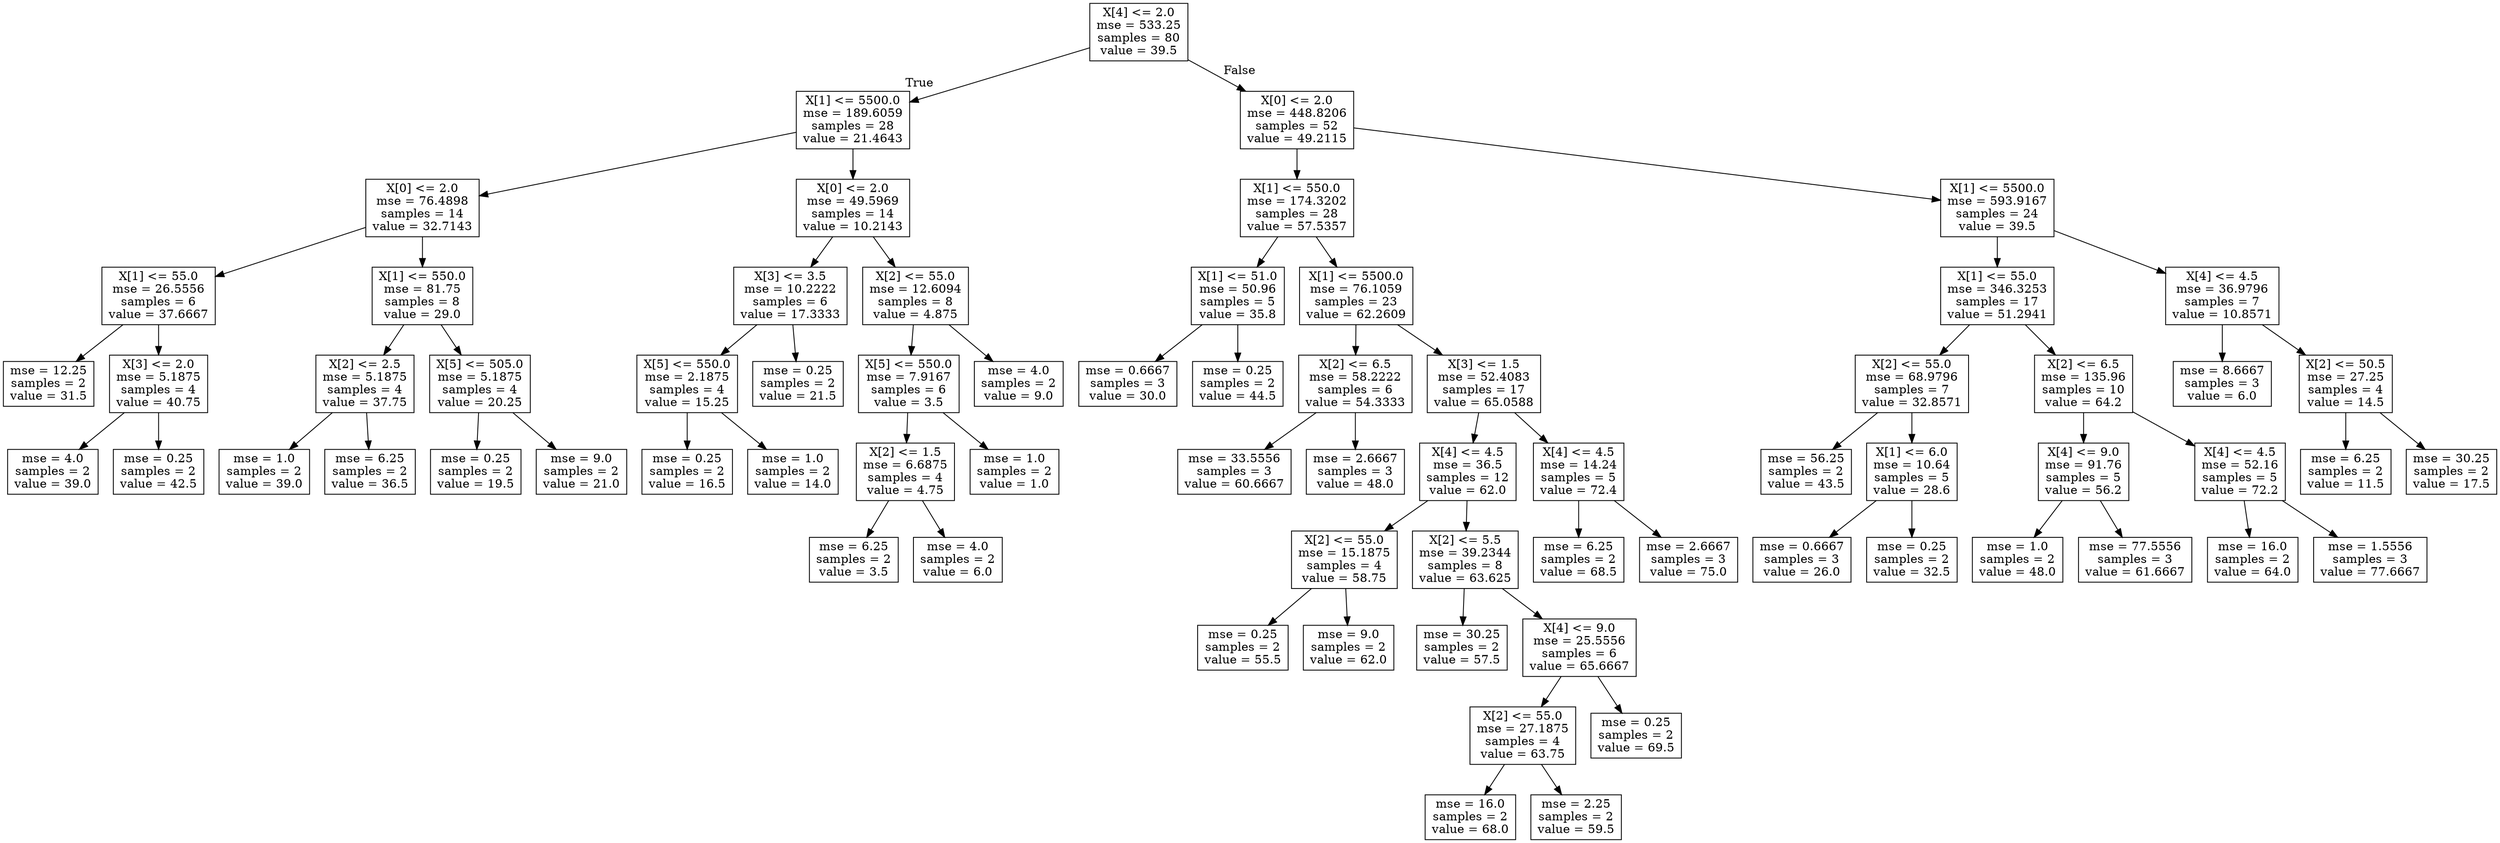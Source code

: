digraph Tree {
node [shape=box] ;
0 [label="X[4] <= 2.0\nmse = 533.25\nsamples = 80\nvalue = 39.5"] ;
1 [label="X[1] <= 5500.0\nmse = 189.6059\nsamples = 28\nvalue = 21.4643"] ;
0 -> 1 [labeldistance=2.5, labelangle=45, headlabel="True"] ;
2 [label="X[0] <= 2.0\nmse = 76.4898\nsamples = 14\nvalue = 32.7143"] ;
1 -> 2 ;
3 [label="X[1] <= 55.0\nmse = 26.5556\nsamples = 6\nvalue = 37.6667"] ;
2 -> 3 ;
4 [label="mse = 12.25\nsamples = 2\nvalue = 31.5"] ;
3 -> 4 ;
5 [label="X[3] <= 2.0\nmse = 5.1875\nsamples = 4\nvalue = 40.75"] ;
3 -> 5 ;
6 [label="mse = 4.0\nsamples = 2\nvalue = 39.0"] ;
5 -> 6 ;
7 [label="mse = 0.25\nsamples = 2\nvalue = 42.5"] ;
5 -> 7 ;
8 [label="X[1] <= 550.0\nmse = 81.75\nsamples = 8\nvalue = 29.0"] ;
2 -> 8 ;
9 [label="X[2] <= 2.5\nmse = 5.1875\nsamples = 4\nvalue = 37.75"] ;
8 -> 9 ;
10 [label="mse = 1.0\nsamples = 2\nvalue = 39.0"] ;
9 -> 10 ;
11 [label="mse = 6.25\nsamples = 2\nvalue = 36.5"] ;
9 -> 11 ;
12 [label="X[5] <= 505.0\nmse = 5.1875\nsamples = 4\nvalue = 20.25"] ;
8 -> 12 ;
13 [label="mse = 0.25\nsamples = 2\nvalue = 19.5"] ;
12 -> 13 ;
14 [label="mse = 9.0\nsamples = 2\nvalue = 21.0"] ;
12 -> 14 ;
15 [label="X[0] <= 2.0\nmse = 49.5969\nsamples = 14\nvalue = 10.2143"] ;
1 -> 15 ;
16 [label="X[3] <= 3.5\nmse = 10.2222\nsamples = 6\nvalue = 17.3333"] ;
15 -> 16 ;
17 [label="X[5] <= 550.0\nmse = 2.1875\nsamples = 4\nvalue = 15.25"] ;
16 -> 17 ;
18 [label="mse = 0.25\nsamples = 2\nvalue = 16.5"] ;
17 -> 18 ;
19 [label="mse = 1.0\nsamples = 2\nvalue = 14.0"] ;
17 -> 19 ;
20 [label="mse = 0.25\nsamples = 2\nvalue = 21.5"] ;
16 -> 20 ;
21 [label="X[2] <= 55.0\nmse = 12.6094\nsamples = 8\nvalue = 4.875"] ;
15 -> 21 ;
22 [label="X[5] <= 550.0\nmse = 7.9167\nsamples = 6\nvalue = 3.5"] ;
21 -> 22 ;
23 [label="X[2] <= 1.5\nmse = 6.6875\nsamples = 4\nvalue = 4.75"] ;
22 -> 23 ;
24 [label="mse = 6.25\nsamples = 2\nvalue = 3.5"] ;
23 -> 24 ;
25 [label="mse = 4.0\nsamples = 2\nvalue = 6.0"] ;
23 -> 25 ;
26 [label="mse = 1.0\nsamples = 2\nvalue = 1.0"] ;
22 -> 26 ;
27 [label="mse = 4.0\nsamples = 2\nvalue = 9.0"] ;
21 -> 27 ;
28 [label="X[0] <= 2.0\nmse = 448.8206\nsamples = 52\nvalue = 49.2115"] ;
0 -> 28 [labeldistance=2.5, labelangle=-45, headlabel="False"] ;
29 [label="X[1] <= 550.0\nmse = 174.3202\nsamples = 28\nvalue = 57.5357"] ;
28 -> 29 ;
30 [label="X[1] <= 51.0\nmse = 50.96\nsamples = 5\nvalue = 35.8"] ;
29 -> 30 ;
31 [label="mse = 0.6667\nsamples = 3\nvalue = 30.0"] ;
30 -> 31 ;
32 [label="mse = 0.25\nsamples = 2\nvalue = 44.5"] ;
30 -> 32 ;
33 [label="X[1] <= 5500.0\nmse = 76.1059\nsamples = 23\nvalue = 62.2609"] ;
29 -> 33 ;
34 [label="X[2] <= 6.5\nmse = 58.2222\nsamples = 6\nvalue = 54.3333"] ;
33 -> 34 ;
35 [label="mse = 33.5556\nsamples = 3\nvalue = 60.6667"] ;
34 -> 35 ;
36 [label="mse = 2.6667\nsamples = 3\nvalue = 48.0"] ;
34 -> 36 ;
37 [label="X[3] <= 1.5\nmse = 52.4083\nsamples = 17\nvalue = 65.0588"] ;
33 -> 37 ;
38 [label="X[4] <= 4.5\nmse = 36.5\nsamples = 12\nvalue = 62.0"] ;
37 -> 38 ;
39 [label="X[2] <= 55.0\nmse = 15.1875\nsamples = 4\nvalue = 58.75"] ;
38 -> 39 ;
40 [label="mse = 0.25\nsamples = 2\nvalue = 55.5"] ;
39 -> 40 ;
41 [label="mse = 9.0\nsamples = 2\nvalue = 62.0"] ;
39 -> 41 ;
42 [label="X[2] <= 5.5\nmse = 39.2344\nsamples = 8\nvalue = 63.625"] ;
38 -> 42 ;
43 [label="mse = 30.25\nsamples = 2\nvalue = 57.5"] ;
42 -> 43 ;
44 [label="X[4] <= 9.0\nmse = 25.5556\nsamples = 6\nvalue = 65.6667"] ;
42 -> 44 ;
45 [label="X[2] <= 55.0\nmse = 27.1875\nsamples = 4\nvalue = 63.75"] ;
44 -> 45 ;
46 [label="mse = 16.0\nsamples = 2\nvalue = 68.0"] ;
45 -> 46 ;
47 [label="mse = 2.25\nsamples = 2\nvalue = 59.5"] ;
45 -> 47 ;
48 [label="mse = 0.25\nsamples = 2\nvalue = 69.5"] ;
44 -> 48 ;
49 [label="X[4] <= 4.5\nmse = 14.24\nsamples = 5\nvalue = 72.4"] ;
37 -> 49 ;
50 [label="mse = 6.25\nsamples = 2\nvalue = 68.5"] ;
49 -> 50 ;
51 [label="mse = 2.6667\nsamples = 3\nvalue = 75.0"] ;
49 -> 51 ;
52 [label="X[1] <= 5500.0\nmse = 593.9167\nsamples = 24\nvalue = 39.5"] ;
28 -> 52 ;
53 [label="X[1] <= 55.0\nmse = 346.3253\nsamples = 17\nvalue = 51.2941"] ;
52 -> 53 ;
54 [label="X[2] <= 55.0\nmse = 68.9796\nsamples = 7\nvalue = 32.8571"] ;
53 -> 54 ;
55 [label="mse = 56.25\nsamples = 2\nvalue = 43.5"] ;
54 -> 55 ;
56 [label="X[1] <= 6.0\nmse = 10.64\nsamples = 5\nvalue = 28.6"] ;
54 -> 56 ;
57 [label="mse = 0.6667\nsamples = 3\nvalue = 26.0"] ;
56 -> 57 ;
58 [label="mse = 0.25\nsamples = 2\nvalue = 32.5"] ;
56 -> 58 ;
59 [label="X[2] <= 6.5\nmse = 135.96\nsamples = 10\nvalue = 64.2"] ;
53 -> 59 ;
60 [label="X[4] <= 9.0\nmse = 91.76\nsamples = 5\nvalue = 56.2"] ;
59 -> 60 ;
61 [label="mse = 1.0\nsamples = 2\nvalue = 48.0"] ;
60 -> 61 ;
62 [label="mse = 77.5556\nsamples = 3\nvalue = 61.6667"] ;
60 -> 62 ;
63 [label="X[4] <= 4.5\nmse = 52.16\nsamples = 5\nvalue = 72.2"] ;
59 -> 63 ;
64 [label="mse = 16.0\nsamples = 2\nvalue = 64.0"] ;
63 -> 64 ;
65 [label="mse = 1.5556\nsamples = 3\nvalue = 77.6667"] ;
63 -> 65 ;
66 [label="X[4] <= 4.5\nmse = 36.9796\nsamples = 7\nvalue = 10.8571"] ;
52 -> 66 ;
67 [label="mse = 8.6667\nsamples = 3\nvalue = 6.0"] ;
66 -> 67 ;
68 [label="X[2] <= 50.5\nmse = 27.25\nsamples = 4\nvalue = 14.5"] ;
66 -> 68 ;
69 [label="mse = 6.25\nsamples = 2\nvalue = 11.5"] ;
68 -> 69 ;
70 [label="mse = 30.25\nsamples = 2\nvalue = 17.5"] ;
68 -> 70 ;
}